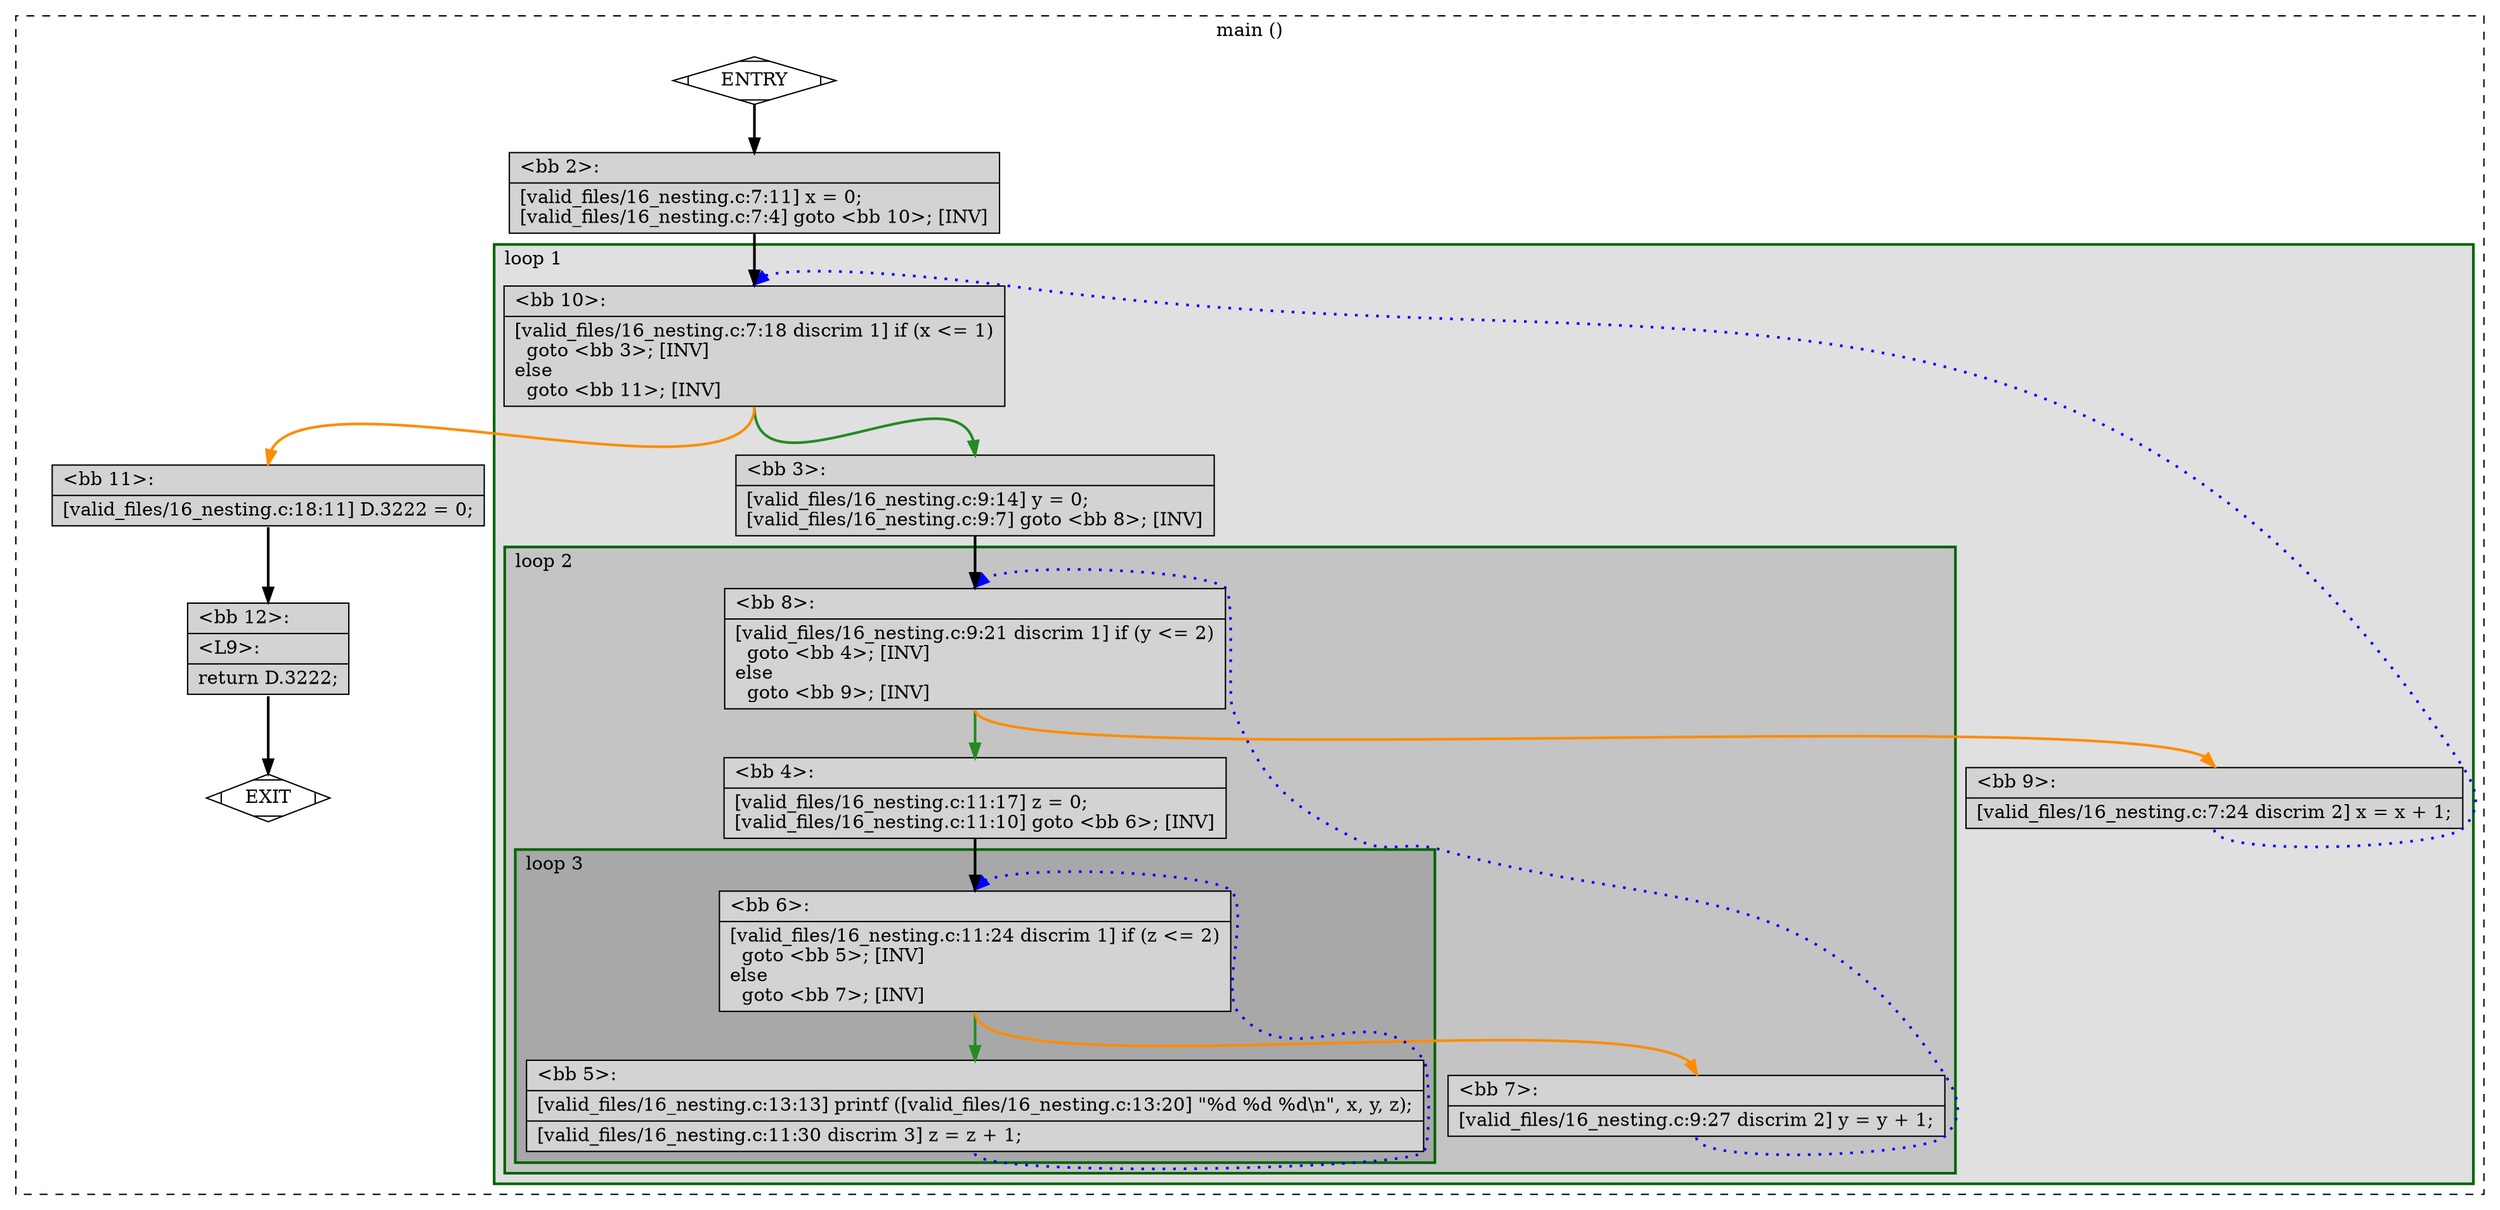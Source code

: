 digraph "a-16_nesting.c.015t.cfg" {
overlap=false;
subgraph "cluster_main" {
	style="dashed";
	color="black";
	label="main ()";
	subgraph cluster_0_1 {
	style="filled";
	color="darkgreen";
	fillcolor="grey88";
	label="loop 1";
	labeljust=l;
	penwidth=2;
	subgraph cluster_0_2 {
	style="filled";
	color="darkgreen";
	fillcolor="grey77";
	label="loop 2";
	labeljust=l;
	penwidth=2;
	subgraph cluster_0_3 {
	style="filled";
	color="darkgreen";
	fillcolor="grey66";
	label="loop 3";
	labeljust=l;
	penwidth=2;
	fn_0_basic_block_6 [shape=record,style=filled,fillcolor=lightgrey,label="{\<bb\ 6\>:\l\
|[valid_files/16_nesting.c:11:24\ discrim\ 1]\ if\ (z\ \<=\ 2)\l\
\ \ goto\ \<bb\ 5\>;\ [INV]\l\
else\l\
\ \ goto\ \<bb\ 7\>;\ [INV]\l\
}"];

	fn_0_basic_block_5 [shape=record,style=filled,fillcolor=lightgrey,label="{\<bb\ 5\>:\l\
|[valid_files/16_nesting.c:13:13]\ printf\ ([valid_files/16_nesting.c:13:20]\ \"%d\ %d\ %d\\n\",\ x,\ y,\ z);\l\
|[valid_files/16_nesting.c:11:30\ discrim\ 3]\ z\ =\ z\ +\ 1;\l\
}"];

	}
	fn_0_basic_block_8 [shape=record,style=filled,fillcolor=lightgrey,label="{\<bb\ 8\>:\l\
|[valid_files/16_nesting.c:9:21\ discrim\ 1]\ if\ (y\ \<=\ 2)\l\
\ \ goto\ \<bb\ 4\>;\ [INV]\l\
else\l\
\ \ goto\ \<bb\ 9\>;\ [INV]\l\
}"];

	fn_0_basic_block_4 [shape=record,style=filled,fillcolor=lightgrey,label="{\<bb\ 4\>:\l\
|[valid_files/16_nesting.c:11:17]\ z\ =\ 0;\l\
[valid_files/16_nesting.c:11:10]\ goto\ \<bb\ 6\>;\ [INV]\l\
}"];

	fn_0_basic_block_7 [shape=record,style=filled,fillcolor=lightgrey,label="{\<bb\ 7\>:\l\
|[valid_files/16_nesting.c:9:27\ discrim\ 2]\ y\ =\ y\ +\ 1;\l\
}"];

	}
	fn_0_basic_block_10 [shape=record,style=filled,fillcolor=lightgrey,label="{\<bb\ 10\>:\l\
|[valid_files/16_nesting.c:7:18\ discrim\ 1]\ if\ (x\ \<=\ 1)\l\
\ \ goto\ \<bb\ 3\>;\ [INV]\l\
else\l\
\ \ goto\ \<bb\ 11\>;\ [INV]\l\
}"];

	fn_0_basic_block_3 [shape=record,style=filled,fillcolor=lightgrey,label="{\<bb\ 3\>:\l\
|[valid_files/16_nesting.c:9:14]\ y\ =\ 0;\l\
[valid_files/16_nesting.c:9:7]\ goto\ \<bb\ 8\>;\ [INV]\l\
}"];

	fn_0_basic_block_9 [shape=record,style=filled,fillcolor=lightgrey,label="{\<bb\ 9\>:\l\
|[valid_files/16_nesting.c:7:24\ discrim\ 2]\ x\ =\ x\ +\ 1;\l\
}"];

	}
	fn_0_basic_block_0 [shape=Mdiamond,style=filled,fillcolor=white,label="ENTRY"];

	fn_0_basic_block_1 [shape=Mdiamond,style=filled,fillcolor=white,label="EXIT"];

	fn_0_basic_block_2 [shape=record,style=filled,fillcolor=lightgrey,label="{\<bb\ 2\>:\l\
|[valid_files/16_nesting.c:7:11]\ x\ =\ 0;\l\
[valid_files/16_nesting.c:7:4]\ goto\ \<bb\ 10\>;\ [INV]\l\
}"];

	fn_0_basic_block_11 [shape=record,style=filled,fillcolor=lightgrey,label="{\<bb\ 11\>:\l\
|[valid_files/16_nesting.c:18:11]\ D.3222\ =\ 0;\l\
}"];

	fn_0_basic_block_12 [shape=record,style=filled,fillcolor=lightgrey,label="{\<bb\ 12\>:\l\
|\<L9\>:\l\
|return\ D.3222;\l\
}"];

	fn_0_basic_block_0:s -> fn_0_basic_block_2:n [style="solid,bold",color=black,weight=100,constraint=true];
	fn_0_basic_block_2:s -> fn_0_basic_block_10:n [style="solid,bold",color=black,weight=100,constraint=true];
	fn_0_basic_block_3:s -> fn_0_basic_block_8:n [style="solid,bold",color=black,weight=100,constraint=true];
	fn_0_basic_block_4:s -> fn_0_basic_block_6:n [style="solid,bold",color=black,weight=100,constraint=true];
	fn_0_basic_block_5:s -> fn_0_basic_block_6:n [style="dotted,bold",color=blue,weight=10,constraint=false];
	fn_0_basic_block_6:s -> fn_0_basic_block_5:n [style="solid,bold",color=forestgreen,weight=10,constraint=true];
	fn_0_basic_block_6:s -> fn_0_basic_block_7:n [style="solid,bold",color=darkorange,weight=10,constraint=true];
	fn_0_basic_block_7:s -> fn_0_basic_block_8:n [style="dotted,bold",color=blue,weight=10,constraint=false];
	fn_0_basic_block_8:s -> fn_0_basic_block_4:n [style="solid,bold",color=forestgreen,weight=10,constraint=true];
	fn_0_basic_block_8:s -> fn_0_basic_block_9:n [style="solid,bold",color=darkorange,weight=10,constraint=true];
	fn_0_basic_block_9:s -> fn_0_basic_block_10:n [style="dotted,bold",color=blue,weight=10,constraint=false];
	fn_0_basic_block_10:s -> fn_0_basic_block_3:n [style="solid,bold",color=forestgreen,weight=10,constraint=true];
	fn_0_basic_block_10:s -> fn_0_basic_block_11:n [style="solid,bold",color=darkorange,weight=10,constraint=true];
	fn_0_basic_block_11:s -> fn_0_basic_block_12:n [style="solid,bold",color=black,weight=100,constraint=true];
	fn_0_basic_block_12:s -> fn_0_basic_block_1:n [style="solid,bold",color=black,weight=10,constraint=true];
	fn_0_basic_block_0:s -> fn_0_basic_block_1:n [style="invis",constraint=true];
}
}
